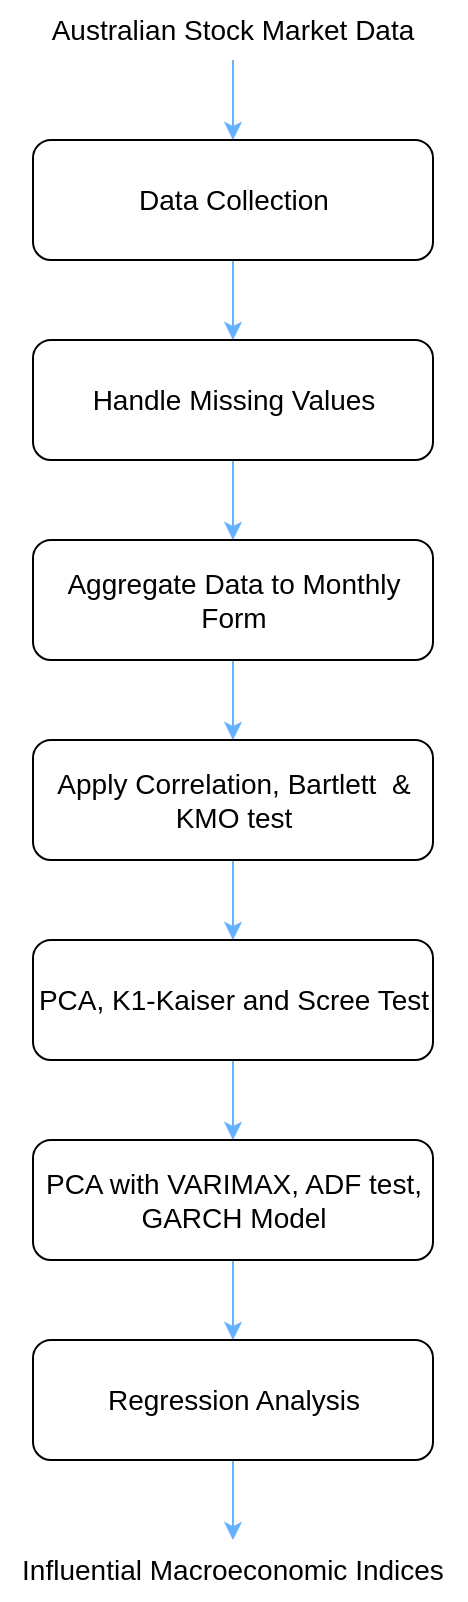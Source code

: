 <mxfile version="20.1.3" type="github"><diagram id="IfglyBU-rO77H4KWvWws" name="Page-1"><mxGraphModel dx="946" dy="622" grid="1" gridSize="10" guides="1" tooltips="1" connect="1" arrows="1" fold="1" page="1" pageScale="1" pageWidth="827" pageHeight="1169" math="0" shadow="0"><root><mxCell id="0"/><mxCell id="1" parent="0"/><mxCell id="EEQM7vZKeOyd80BxldYS-14" value="" style="edgeStyle=orthogonalEdgeStyle;rounded=0;orthogonalLoop=1;jettySize=auto;html=1;fontSize=14;strokeColor=#66B2FF;" edge="1" parent="1" source="EEQM7vZKeOyd80BxldYS-1" target="EEQM7vZKeOyd80BxldYS-2"><mxGeometry relative="1" as="geometry"/></mxCell><mxCell id="EEQM7vZKeOyd80BxldYS-1" value="Australian Stock Market Data" style="text;html=1;strokeColor=none;fillColor=none;align=center;verticalAlign=middle;whiteSpace=wrap;rounded=0;fontSize=14;" vertex="1" parent="1"><mxGeometry x="297" y="180" width="233" height="30" as="geometry"/></mxCell><mxCell id="EEQM7vZKeOyd80BxldYS-15" value="" style="edgeStyle=orthogonalEdgeStyle;rounded=0;orthogonalLoop=1;jettySize=auto;html=1;fontSize=14;strokeColor=#66B2FF;" edge="1" parent="1" source="EEQM7vZKeOyd80BxldYS-2" target="EEQM7vZKeOyd80BxldYS-4"><mxGeometry relative="1" as="geometry"/></mxCell><mxCell id="EEQM7vZKeOyd80BxldYS-2" value="Data Collection" style="rounded=1;whiteSpace=wrap;html=1;fontSize=14;" vertex="1" parent="1"><mxGeometry x="313.5" y="250" width="200" height="60" as="geometry"/></mxCell><mxCell id="EEQM7vZKeOyd80BxldYS-16" value="" style="edgeStyle=orthogonalEdgeStyle;rounded=0;orthogonalLoop=1;jettySize=auto;html=1;fontSize=14;strokeColor=#66B2FF;" edge="1" parent="1" source="EEQM7vZKeOyd80BxldYS-4" target="EEQM7vZKeOyd80BxldYS-5"><mxGeometry relative="1" as="geometry"/></mxCell><mxCell id="EEQM7vZKeOyd80BxldYS-4" value="Handle Missing Values" style="rounded=1;whiteSpace=wrap;html=1;fontSize=14;" vertex="1" parent="1"><mxGeometry x="313.5" y="350" width="200" height="60" as="geometry"/></mxCell><mxCell id="EEQM7vZKeOyd80BxldYS-17" value="" style="edgeStyle=orthogonalEdgeStyle;rounded=0;orthogonalLoop=1;jettySize=auto;html=1;fontSize=14;strokeColor=#66B2FF;" edge="1" parent="1" source="EEQM7vZKeOyd80BxldYS-5" target="EEQM7vZKeOyd80BxldYS-6"><mxGeometry relative="1" as="geometry"/></mxCell><mxCell id="EEQM7vZKeOyd80BxldYS-5" value="Aggregate Data to Monthly Form" style="rounded=1;whiteSpace=wrap;html=1;fontSize=14;" vertex="1" parent="1"><mxGeometry x="313.5" y="450" width="200" height="60" as="geometry"/></mxCell><mxCell id="EEQM7vZKeOyd80BxldYS-18" value="" style="edgeStyle=orthogonalEdgeStyle;rounded=0;orthogonalLoop=1;jettySize=auto;html=1;fontSize=14;strokeColor=#66B2FF;" edge="1" parent="1" source="EEQM7vZKeOyd80BxldYS-6" target="EEQM7vZKeOyd80BxldYS-7"><mxGeometry relative="1" as="geometry"/></mxCell><mxCell id="EEQM7vZKeOyd80BxldYS-6" value="Apply Correlation, Bartlett &amp;nbsp;&amp;amp; KMO test" style="rounded=1;whiteSpace=wrap;html=1;fontSize=14;" vertex="1" parent="1"><mxGeometry x="313.5" y="550" width="200" height="60" as="geometry"/></mxCell><mxCell id="EEQM7vZKeOyd80BxldYS-19" value="" style="edgeStyle=orthogonalEdgeStyle;rounded=0;orthogonalLoop=1;jettySize=auto;html=1;fontSize=14;strokeColor=#66B2FF;" edge="1" parent="1" source="EEQM7vZKeOyd80BxldYS-7" target="EEQM7vZKeOyd80BxldYS-10"><mxGeometry relative="1" as="geometry"/></mxCell><mxCell id="EEQM7vZKeOyd80BxldYS-7" value="PCA, K1-Kaiser and Scree Test" style="rounded=1;whiteSpace=wrap;html=1;fontSize=14;" vertex="1" parent="1"><mxGeometry x="313.5" y="650" width="200" height="60" as="geometry"/></mxCell><mxCell id="EEQM7vZKeOyd80BxldYS-20" value="" style="edgeStyle=orthogonalEdgeStyle;rounded=0;orthogonalLoop=1;jettySize=auto;html=1;fontSize=14;strokeColor=#66B2FF;" edge="1" parent="1" source="EEQM7vZKeOyd80BxldYS-10" target="EEQM7vZKeOyd80BxldYS-11"><mxGeometry relative="1" as="geometry"/></mxCell><mxCell id="EEQM7vZKeOyd80BxldYS-10" value="PCA with VARIMAX, ADF test, GARCH Model" style="rounded=1;whiteSpace=wrap;html=1;fontSize=14;" vertex="1" parent="1"><mxGeometry x="313.5" y="750" width="200" height="60" as="geometry"/></mxCell><mxCell id="EEQM7vZKeOyd80BxldYS-21" value="" style="edgeStyle=orthogonalEdgeStyle;rounded=0;orthogonalLoop=1;jettySize=auto;html=1;fontSize=14;strokeColor=#66B2FF;" edge="1" parent="1" source="EEQM7vZKeOyd80BxldYS-11" target="EEQM7vZKeOyd80BxldYS-13"><mxGeometry relative="1" as="geometry"/></mxCell><mxCell id="EEQM7vZKeOyd80BxldYS-11" value="Regression Analysis" style="rounded=1;whiteSpace=wrap;html=1;fontSize=14;" vertex="1" parent="1"><mxGeometry x="313.5" y="850" width="200" height="60" as="geometry"/></mxCell><mxCell id="EEQM7vZKeOyd80BxldYS-13" value="Influential Macroeconomic Indices" style="text;html=1;strokeColor=none;fillColor=none;align=center;verticalAlign=middle;whiteSpace=wrap;rounded=0;fontSize=14;" vertex="1" parent="1"><mxGeometry x="297" y="950" width="233" height="30" as="geometry"/></mxCell></root></mxGraphModel></diagram></mxfile>
